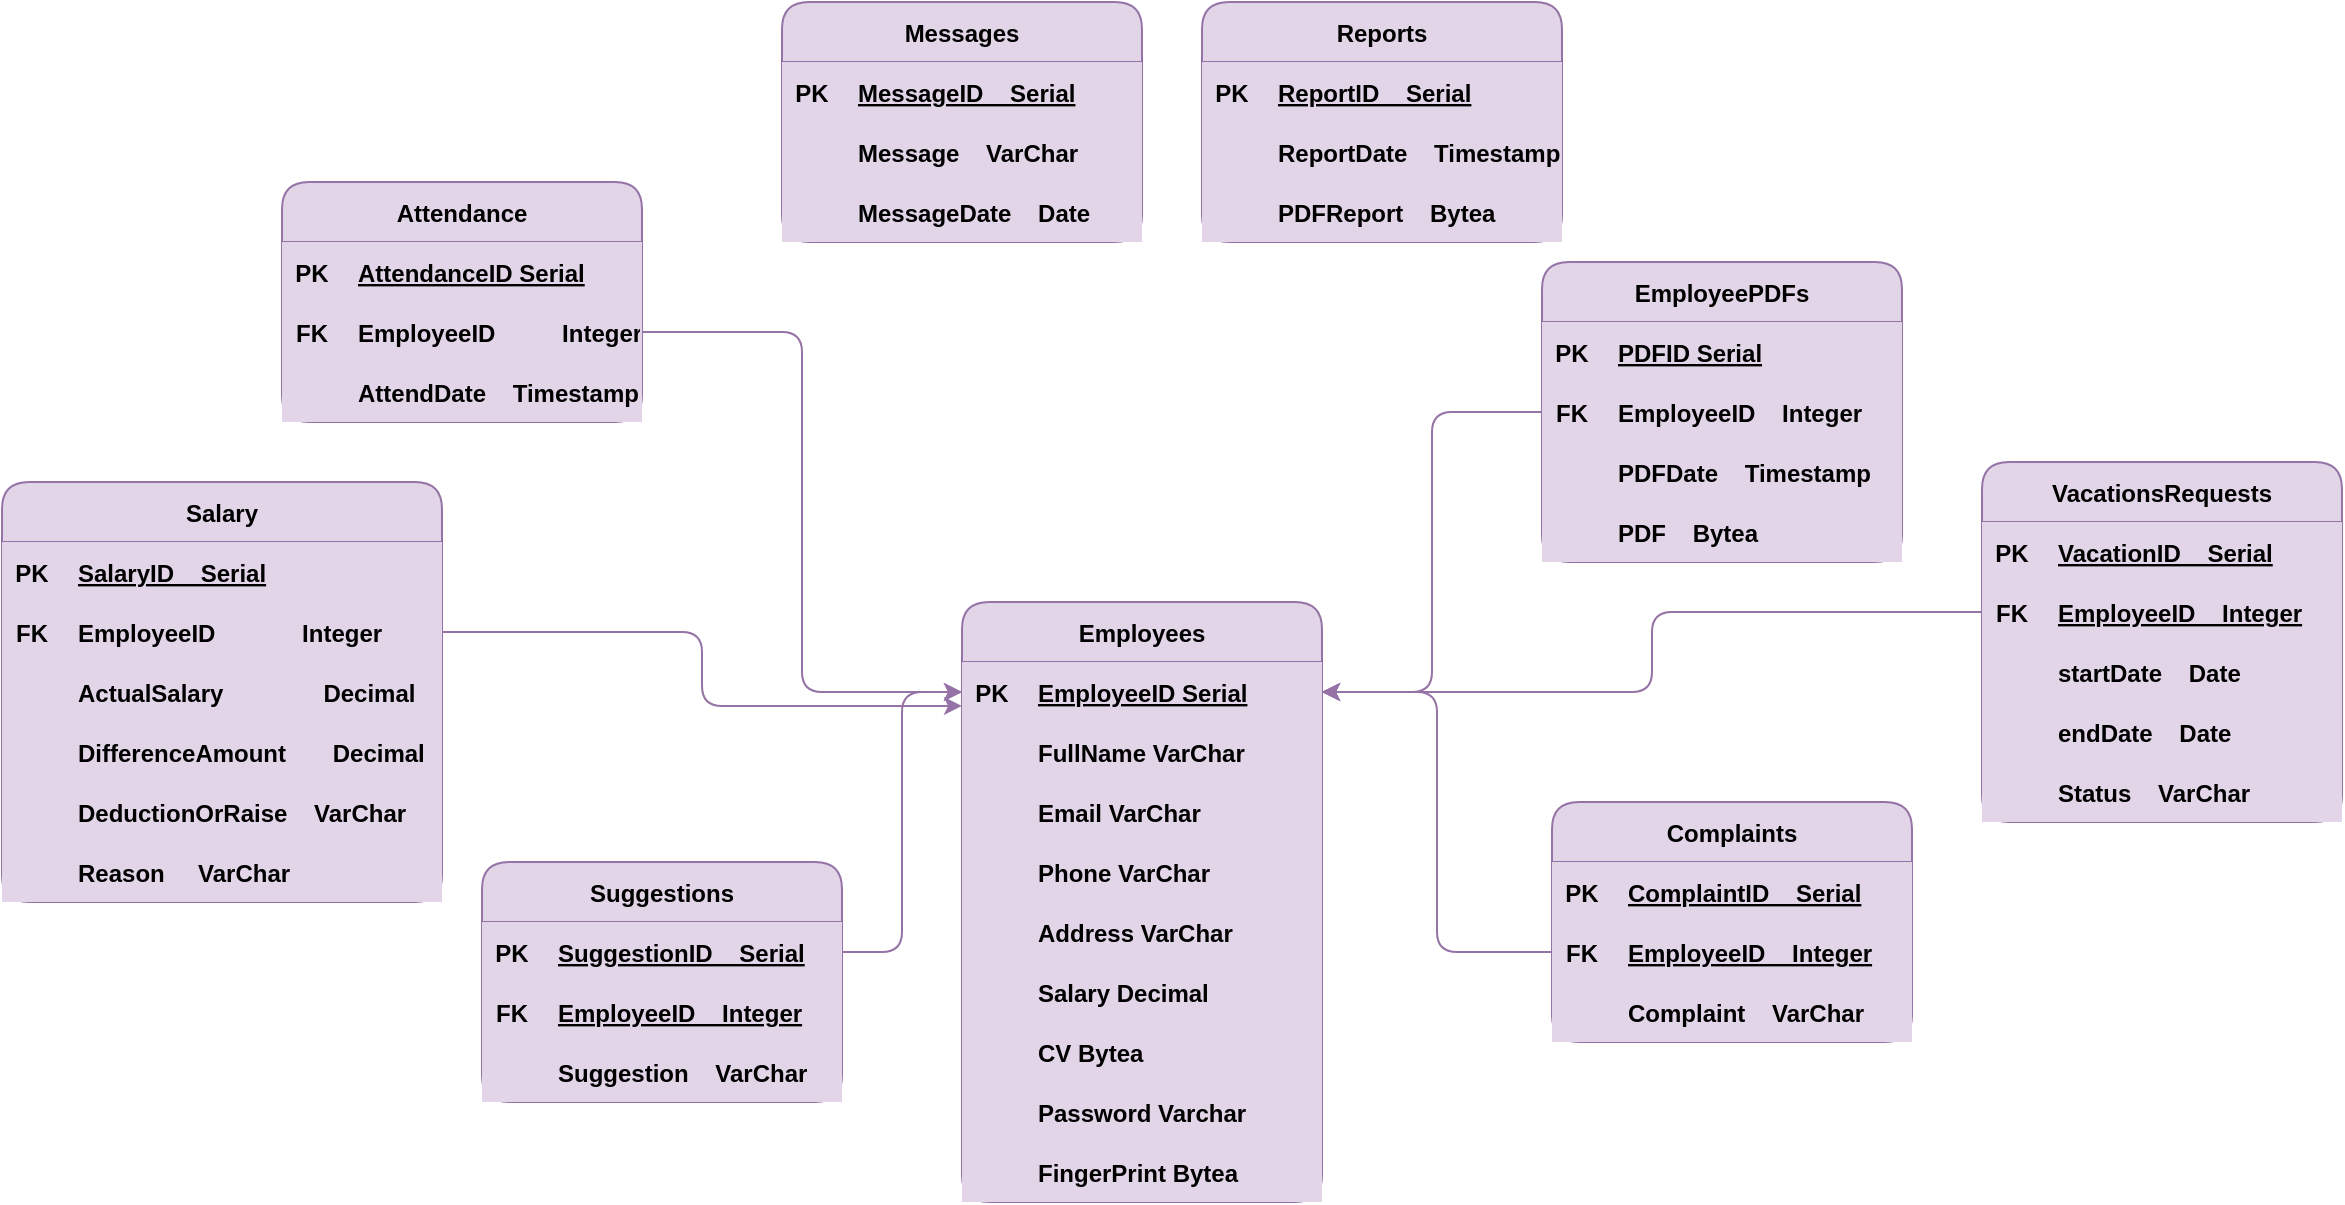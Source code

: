 <mxfile version="24.5.1" type="device">
  <diagram name="Page-1" id="e7e014a7-5840-1c2e-5031-d8a46d1fe8dd">
    <mxGraphModel dx="2769" dy="760" grid="1" gridSize="10" guides="1" tooltips="1" connect="1" arrows="1" fold="1" page="1" pageScale="1" pageWidth="1169" pageHeight="826" background="none" math="0" shadow="0">
      <root>
        <mxCell id="0" />
        <mxCell id="1" parent="0" />
        <mxCell id="iUw_N8i_t2w-qsiJxpAy-20" value="Employees" style="shape=table;startSize=30;container=1;collapsible=1;childLayout=tableLayout;fixedRows=1;rowLines=0;fontStyle=1;align=center;resizeLast=1;shadow=0;textShadow=0;labelBorderColor=none;labelBackgroundColor=none;rounded=1;fillColor=#e1d5e7;strokeColor=#9673a6;" parent="1" vertex="1">
          <mxGeometry x="200" y="430" width="180" height="300" as="geometry" />
        </mxCell>
        <mxCell id="iUw_N8i_t2w-qsiJxpAy-21" value="" style="shape=tableRow;horizontal=0;startSize=0;swimlaneHead=0;swimlaneBody=0;fillColor=#e1d5e7;collapsible=0;dropTarget=0;points=[[0,0.5],[1,0.5]];portConstraint=eastwest;top=0;left=0;right=0;bottom=1;shadow=0;fontStyle=1;textShadow=0;labelBorderColor=none;labelBackgroundColor=none;rounded=1;strokeColor=#9673a6;" parent="iUw_N8i_t2w-qsiJxpAy-20" vertex="1">
          <mxGeometry y="30" width="180" height="30" as="geometry" />
        </mxCell>
        <mxCell id="iUw_N8i_t2w-qsiJxpAy-22" value="PK" style="shape=partialRectangle;connectable=0;fillColor=#e1d5e7;top=0;left=0;bottom=0;right=0;fontStyle=1;overflow=hidden;shadow=0;textShadow=0;labelBorderColor=none;labelBackgroundColor=none;rounded=1;strokeColor=#9673a6;" parent="iUw_N8i_t2w-qsiJxpAy-21" vertex="1">
          <mxGeometry width="30" height="30" as="geometry">
            <mxRectangle width="30" height="30" as="alternateBounds" />
          </mxGeometry>
        </mxCell>
        <mxCell id="iUw_N8i_t2w-qsiJxpAy-23" value="EmployeeID&#x9;&#x9;Serial" style="shape=partialRectangle;connectable=0;fillColor=#e1d5e7;top=0;left=0;bottom=0;right=0;align=left;spacingLeft=6;fontStyle=5;overflow=hidden;shadow=0;textShadow=0;labelBorderColor=none;labelBackgroundColor=none;rounded=1;strokeColor=#9673a6;" parent="iUw_N8i_t2w-qsiJxpAy-21" vertex="1">
          <mxGeometry x="30" width="150" height="30" as="geometry">
            <mxRectangle width="150" height="30" as="alternateBounds" />
          </mxGeometry>
        </mxCell>
        <mxCell id="iUw_N8i_t2w-qsiJxpAy-24" value="" style="shape=tableRow;horizontal=0;startSize=0;swimlaneHead=0;swimlaneBody=0;fillColor=#e1d5e7;collapsible=0;dropTarget=0;points=[[0,0.5],[1,0.5]];portConstraint=eastwest;top=0;left=0;right=0;bottom=0;shadow=0;fontStyle=1;textShadow=0;labelBorderColor=none;labelBackgroundColor=none;rounded=1;strokeColor=#9673a6;" parent="iUw_N8i_t2w-qsiJxpAy-20" vertex="1">
          <mxGeometry y="60" width="180" height="30" as="geometry" />
        </mxCell>
        <mxCell id="iUw_N8i_t2w-qsiJxpAy-25" value="" style="shape=partialRectangle;connectable=0;fillColor=#e1d5e7;top=0;left=0;bottom=0;right=0;editable=1;overflow=hidden;shadow=0;fontStyle=1;textShadow=0;labelBorderColor=none;labelBackgroundColor=none;rounded=1;strokeColor=#9673a6;" parent="iUw_N8i_t2w-qsiJxpAy-24" vertex="1">
          <mxGeometry width="30" height="30" as="geometry">
            <mxRectangle width="30" height="30" as="alternateBounds" />
          </mxGeometry>
        </mxCell>
        <mxCell id="iUw_N8i_t2w-qsiJxpAy-26" value="FullName&#x9;&#x9;VarChar" style="shape=partialRectangle;connectable=0;fillColor=#e1d5e7;top=0;left=0;bottom=0;right=0;align=left;spacingLeft=6;overflow=hidden;shadow=0;fontStyle=1;textShadow=0;labelBorderColor=none;labelBackgroundColor=none;rounded=1;strokeColor=#9673a6;" parent="iUw_N8i_t2w-qsiJxpAy-24" vertex="1">
          <mxGeometry x="30" width="150" height="30" as="geometry">
            <mxRectangle width="150" height="30" as="alternateBounds" />
          </mxGeometry>
        </mxCell>
        <mxCell id="iUw_N8i_t2w-qsiJxpAy-27" value="" style="shape=tableRow;horizontal=0;startSize=0;swimlaneHead=0;swimlaneBody=0;fillColor=#e1d5e7;collapsible=0;dropTarget=0;points=[[0,0.5],[1,0.5]];portConstraint=eastwest;top=0;left=0;right=0;bottom=0;shadow=0;fontStyle=1;textShadow=0;labelBorderColor=none;labelBackgroundColor=none;rounded=1;strokeColor=#9673a6;" parent="iUw_N8i_t2w-qsiJxpAy-20" vertex="1">
          <mxGeometry y="90" width="180" height="30" as="geometry" />
        </mxCell>
        <mxCell id="iUw_N8i_t2w-qsiJxpAy-28" value="" style="shape=partialRectangle;connectable=0;fillColor=#e1d5e7;top=0;left=0;bottom=0;right=0;editable=1;overflow=hidden;shadow=0;fontStyle=1;textShadow=0;labelBorderColor=none;labelBackgroundColor=none;rounded=1;strokeColor=#9673a6;" parent="iUw_N8i_t2w-qsiJxpAy-27" vertex="1">
          <mxGeometry width="30" height="30" as="geometry">
            <mxRectangle width="30" height="30" as="alternateBounds" />
          </mxGeometry>
        </mxCell>
        <mxCell id="iUw_N8i_t2w-qsiJxpAy-29" value="Email&#x9;&#x9;VarChar" style="shape=partialRectangle;connectable=0;fillColor=#e1d5e7;top=0;left=0;bottom=0;right=0;align=left;spacingLeft=6;overflow=hidden;shadow=0;fontStyle=1;textShadow=0;labelBorderColor=none;labelBackgroundColor=none;rounded=1;strokeColor=#9673a6;" parent="iUw_N8i_t2w-qsiJxpAy-27" vertex="1">
          <mxGeometry x="30" width="150" height="30" as="geometry">
            <mxRectangle width="150" height="30" as="alternateBounds" />
          </mxGeometry>
        </mxCell>
        <mxCell id="iUw_N8i_t2w-qsiJxpAy-30" value="" style="shape=tableRow;horizontal=0;startSize=0;swimlaneHead=0;swimlaneBody=0;fillColor=#e1d5e7;collapsible=0;dropTarget=0;points=[[0,0.5],[1,0.5]];portConstraint=eastwest;top=0;left=0;right=0;bottom=0;shadow=0;fontStyle=1;textShadow=0;labelBorderColor=none;labelBackgroundColor=none;rounded=1;strokeColor=#9673a6;" parent="iUw_N8i_t2w-qsiJxpAy-20" vertex="1">
          <mxGeometry y="120" width="180" height="30" as="geometry" />
        </mxCell>
        <mxCell id="iUw_N8i_t2w-qsiJxpAy-31" value="" style="shape=partialRectangle;connectable=0;fillColor=#e1d5e7;top=0;left=0;bottom=0;right=0;editable=1;overflow=hidden;shadow=0;fontStyle=1;textShadow=0;labelBorderColor=none;labelBackgroundColor=none;rounded=1;strokeColor=#9673a6;" parent="iUw_N8i_t2w-qsiJxpAy-30" vertex="1">
          <mxGeometry width="30" height="30" as="geometry">
            <mxRectangle width="30" height="30" as="alternateBounds" />
          </mxGeometry>
        </mxCell>
        <mxCell id="iUw_N8i_t2w-qsiJxpAy-32" value="Phone&#x9;&#x9;VarChar" style="shape=partialRectangle;connectable=0;fillColor=#e1d5e7;top=0;left=0;bottom=0;right=0;align=left;spacingLeft=6;overflow=hidden;shadow=0;fontStyle=1;textShadow=0;labelBorderColor=none;labelBackgroundColor=none;rounded=1;strokeColor=#9673a6;" parent="iUw_N8i_t2w-qsiJxpAy-30" vertex="1">
          <mxGeometry x="30" width="150" height="30" as="geometry">
            <mxRectangle width="150" height="30" as="alternateBounds" />
          </mxGeometry>
        </mxCell>
        <mxCell id="iUw_N8i_t2w-qsiJxpAy-33" value="" style="shape=tableRow;horizontal=0;startSize=0;swimlaneHead=0;swimlaneBody=0;fillColor=#e1d5e7;collapsible=0;dropTarget=0;points=[[0,0.5],[1,0.5]];portConstraint=eastwest;top=0;left=0;right=0;bottom=0;shadow=0;fontStyle=1;textShadow=0;labelBorderColor=none;labelBackgroundColor=none;rounded=1;strokeColor=#9673a6;" parent="iUw_N8i_t2w-qsiJxpAy-20" vertex="1">
          <mxGeometry y="150" width="180" height="30" as="geometry" />
        </mxCell>
        <mxCell id="iUw_N8i_t2w-qsiJxpAy-34" value="" style="shape=partialRectangle;connectable=0;fillColor=#e1d5e7;top=0;left=0;bottom=0;right=0;editable=1;overflow=hidden;shadow=0;fontStyle=1;textShadow=0;labelBorderColor=none;labelBackgroundColor=none;rounded=1;strokeColor=#9673a6;" parent="iUw_N8i_t2w-qsiJxpAy-33" vertex="1">
          <mxGeometry width="30" height="30" as="geometry">
            <mxRectangle width="30" height="30" as="alternateBounds" />
          </mxGeometry>
        </mxCell>
        <mxCell id="iUw_N8i_t2w-qsiJxpAy-35" value="Address&#x9;&#x9;VarChar" style="shape=partialRectangle;connectable=0;fillColor=#e1d5e7;top=0;left=0;bottom=0;right=0;align=left;spacingLeft=6;overflow=hidden;shadow=0;fontStyle=1;textShadow=0;labelBorderColor=none;labelBackgroundColor=none;rounded=1;strokeColor=#9673a6;" parent="iUw_N8i_t2w-qsiJxpAy-33" vertex="1">
          <mxGeometry x="30" width="150" height="30" as="geometry">
            <mxRectangle width="150" height="30" as="alternateBounds" />
          </mxGeometry>
        </mxCell>
        <mxCell id="iUw_N8i_t2w-qsiJxpAy-42" value="" style="shape=tableRow;horizontal=0;startSize=0;swimlaneHead=0;swimlaneBody=0;fillColor=#e1d5e7;collapsible=0;dropTarget=0;points=[[0,0.5],[1,0.5]];portConstraint=eastwest;top=0;left=0;right=0;bottom=0;shadow=0;fontStyle=1;textShadow=0;labelBorderColor=none;labelBackgroundColor=none;rounded=1;strokeColor=#9673a6;" parent="iUw_N8i_t2w-qsiJxpAy-20" vertex="1">
          <mxGeometry y="180" width="180" height="30" as="geometry" />
        </mxCell>
        <mxCell id="iUw_N8i_t2w-qsiJxpAy-43" value="" style="shape=partialRectangle;connectable=0;fillColor=#e1d5e7;top=0;left=0;bottom=0;right=0;editable=1;overflow=hidden;shadow=0;fontStyle=1;textShadow=0;labelBorderColor=none;labelBackgroundColor=none;rounded=1;strokeColor=#9673a6;" parent="iUw_N8i_t2w-qsiJxpAy-42" vertex="1">
          <mxGeometry width="30" height="30" as="geometry">
            <mxRectangle width="30" height="30" as="alternateBounds" />
          </mxGeometry>
        </mxCell>
        <mxCell id="iUw_N8i_t2w-qsiJxpAy-44" value="Salary&#x9;&#x9;Decimal" style="shape=partialRectangle;connectable=0;fillColor=#e1d5e7;top=0;left=0;bottom=0;right=0;align=left;spacingLeft=6;overflow=hidden;shadow=0;fontStyle=1;textShadow=0;labelBorderColor=none;labelBackgroundColor=none;rounded=1;strokeColor=#9673a6;" parent="iUw_N8i_t2w-qsiJxpAy-42" vertex="1">
          <mxGeometry x="30" width="150" height="30" as="geometry">
            <mxRectangle width="150" height="30" as="alternateBounds" />
          </mxGeometry>
        </mxCell>
        <mxCell id="iUw_N8i_t2w-qsiJxpAy-36" value="" style="shape=tableRow;horizontal=0;startSize=0;swimlaneHead=0;swimlaneBody=0;fillColor=#e1d5e7;collapsible=0;dropTarget=0;points=[[0,0.5],[1,0.5]];portConstraint=eastwest;top=0;left=0;right=0;bottom=0;shadow=0;fontStyle=1;textShadow=0;labelBorderColor=none;labelBackgroundColor=none;rounded=1;strokeColor=#9673a6;" parent="iUw_N8i_t2w-qsiJxpAy-20" vertex="1">
          <mxGeometry y="210" width="180" height="30" as="geometry" />
        </mxCell>
        <mxCell id="iUw_N8i_t2w-qsiJxpAy-37" value="" style="shape=partialRectangle;connectable=0;fillColor=#e1d5e7;top=0;left=0;bottom=0;right=0;editable=1;overflow=hidden;shadow=0;fontStyle=1;textShadow=0;labelBorderColor=none;labelBackgroundColor=none;rounded=1;strokeColor=#9673a6;" parent="iUw_N8i_t2w-qsiJxpAy-36" vertex="1">
          <mxGeometry width="30" height="30" as="geometry">
            <mxRectangle width="30" height="30" as="alternateBounds" />
          </mxGeometry>
        </mxCell>
        <mxCell id="iUw_N8i_t2w-qsiJxpAy-38" value="CV&#x9;&#x9;&#x9;Bytea" style="shape=partialRectangle;connectable=0;fillColor=#e1d5e7;top=0;left=0;bottom=0;right=0;align=left;spacingLeft=6;overflow=hidden;shadow=0;fontStyle=1;textShadow=0;labelBorderColor=none;labelBackgroundColor=none;rounded=1;strokeColor=#9673a6;" parent="iUw_N8i_t2w-qsiJxpAy-36" vertex="1">
          <mxGeometry x="30" width="150" height="30" as="geometry">
            <mxRectangle width="150" height="30" as="alternateBounds" />
          </mxGeometry>
        </mxCell>
        <mxCell id="iUw_N8i_t2w-qsiJxpAy-39" value="" style="shape=tableRow;horizontal=0;startSize=0;swimlaneHead=0;swimlaneBody=0;fillColor=#e1d5e7;collapsible=0;dropTarget=0;points=[[0,0.5],[1,0.5]];portConstraint=eastwest;top=0;left=0;right=0;bottom=0;shadow=0;fontStyle=1;textShadow=0;labelBorderColor=none;labelBackgroundColor=none;rounded=1;strokeColor=#9673a6;" parent="iUw_N8i_t2w-qsiJxpAy-20" vertex="1">
          <mxGeometry y="240" width="180" height="30" as="geometry" />
        </mxCell>
        <mxCell id="iUw_N8i_t2w-qsiJxpAy-40" value="" style="shape=partialRectangle;connectable=0;fillColor=#e1d5e7;top=0;left=0;bottom=0;right=0;editable=1;overflow=hidden;shadow=0;fontStyle=1;textShadow=0;labelBorderColor=none;labelBackgroundColor=none;rounded=1;strokeColor=#9673a6;" parent="iUw_N8i_t2w-qsiJxpAy-39" vertex="1">
          <mxGeometry width="30" height="30" as="geometry">
            <mxRectangle width="30" height="30" as="alternateBounds" />
          </mxGeometry>
        </mxCell>
        <mxCell id="iUw_N8i_t2w-qsiJxpAy-41" value="Password&#x9;Varchar" style="shape=partialRectangle;connectable=0;fillColor=#e1d5e7;top=0;left=0;bottom=0;right=0;align=left;spacingLeft=6;overflow=hidden;shadow=0;fontStyle=1;textShadow=0;labelBorderColor=none;labelBackgroundColor=none;rounded=1;strokeColor=#9673a6;" parent="iUw_N8i_t2w-qsiJxpAy-39" vertex="1">
          <mxGeometry x="30" width="150" height="30" as="geometry">
            <mxRectangle width="150" height="30" as="alternateBounds" />
          </mxGeometry>
        </mxCell>
        <mxCell id="AeaZEz6VL6M5sB0qiRHP-1" value="" style="shape=tableRow;horizontal=0;startSize=0;swimlaneHead=0;swimlaneBody=0;fillColor=#e1d5e7;collapsible=0;dropTarget=0;points=[[0,0.5],[1,0.5]];portConstraint=eastwest;top=0;left=0;right=0;bottom=0;shadow=0;fontStyle=1;textShadow=0;labelBorderColor=none;labelBackgroundColor=none;rounded=1;strokeColor=#9673a6;" parent="iUw_N8i_t2w-qsiJxpAy-20" vertex="1">
          <mxGeometry y="270" width="180" height="30" as="geometry" />
        </mxCell>
        <mxCell id="AeaZEz6VL6M5sB0qiRHP-2" value="" style="shape=partialRectangle;connectable=0;fillColor=#e1d5e7;top=0;left=0;bottom=0;right=0;editable=1;overflow=hidden;shadow=0;fontStyle=1;textShadow=0;labelBorderColor=none;labelBackgroundColor=none;rounded=1;strokeColor=#9673a6;" parent="AeaZEz6VL6M5sB0qiRHP-1" vertex="1">
          <mxGeometry width="30" height="30" as="geometry">
            <mxRectangle width="30" height="30" as="alternateBounds" />
          </mxGeometry>
        </mxCell>
        <mxCell id="AeaZEz6VL6M5sB0qiRHP-3" value="FingerPrint Bytea" style="shape=partialRectangle;connectable=0;fillColor=#e1d5e7;top=0;left=0;bottom=0;right=0;align=left;spacingLeft=6;overflow=hidden;shadow=0;fontStyle=1;textShadow=0;labelBorderColor=none;labelBackgroundColor=none;rounded=1;strokeColor=#9673a6;" parent="AeaZEz6VL6M5sB0qiRHP-1" vertex="1">
          <mxGeometry x="30" width="150" height="30" as="geometry">
            <mxRectangle width="150" height="30" as="alternateBounds" />
          </mxGeometry>
        </mxCell>
        <mxCell id="iUw_N8i_t2w-qsiJxpAy-45" value="Attendance" style="shape=table;startSize=30;container=1;collapsible=1;childLayout=tableLayout;fixedRows=1;rowLines=0;fontStyle=1;align=center;resizeLast=1;shadow=0;textShadow=0;labelBorderColor=none;labelBackgroundColor=none;rounded=1;fillColor=#e1d5e7;strokeColor=#9673a6;" parent="1" vertex="1">
          <mxGeometry x="-140" y="220" width="180" height="120" as="geometry" />
        </mxCell>
        <mxCell id="iUw_N8i_t2w-qsiJxpAy-46" value="" style="shape=tableRow;horizontal=0;startSize=0;swimlaneHead=0;swimlaneBody=0;fillColor=#e1d5e7;collapsible=0;dropTarget=0;points=[[0,0.5],[1,0.5]];portConstraint=eastwest;top=0;left=0;right=0;bottom=1;shadow=0;fontStyle=1;textShadow=0;labelBorderColor=none;labelBackgroundColor=none;rounded=1;strokeColor=#9673a6;" parent="iUw_N8i_t2w-qsiJxpAy-45" vertex="1">
          <mxGeometry y="30" width="180" height="30" as="geometry" />
        </mxCell>
        <mxCell id="iUw_N8i_t2w-qsiJxpAy-47" value="PK" style="shape=partialRectangle;connectable=0;fillColor=#e1d5e7;top=0;left=0;bottom=0;right=0;fontStyle=1;overflow=hidden;shadow=0;textShadow=0;labelBorderColor=none;labelBackgroundColor=none;rounded=1;strokeColor=#9673a6;" parent="iUw_N8i_t2w-qsiJxpAy-46" vertex="1">
          <mxGeometry width="30" height="30" as="geometry">
            <mxRectangle width="30" height="30" as="alternateBounds" />
          </mxGeometry>
        </mxCell>
        <mxCell id="iUw_N8i_t2w-qsiJxpAy-48" value="AttendanceID&#x9;&#x9;Serial" style="shape=partialRectangle;connectable=0;fillColor=#e1d5e7;top=0;left=0;bottom=0;right=0;align=left;spacingLeft=6;fontStyle=5;overflow=hidden;shadow=0;textShadow=0;labelBorderColor=none;labelBackgroundColor=none;rounded=1;strokeColor=#9673a6;" parent="iUw_N8i_t2w-qsiJxpAy-46" vertex="1">
          <mxGeometry x="30" width="150" height="30" as="geometry">
            <mxRectangle width="150" height="30" as="alternateBounds" />
          </mxGeometry>
        </mxCell>
        <mxCell id="iUw_N8i_t2w-qsiJxpAy-49" value="" style="shape=tableRow;horizontal=0;startSize=0;swimlaneHead=0;swimlaneBody=0;fillColor=#e1d5e7;collapsible=0;dropTarget=0;points=[[0,0.5],[1,0.5]];portConstraint=eastwest;top=0;left=0;right=0;bottom=0;shadow=0;fontStyle=1;textShadow=0;labelBorderColor=none;labelBackgroundColor=none;rounded=1;strokeColor=#9673a6;" parent="iUw_N8i_t2w-qsiJxpAy-45" vertex="1">
          <mxGeometry y="60" width="180" height="30" as="geometry" />
        </mxCell>
        <mxCell id="iUw_N8i_t2w-qsiJxpAy-50" value="FK" style="shape=partialRectangle;connectable=0;fillColor=#e1d5e7;top=0;left=0;bottom=0;right=0;editable=1;overflow=hidden;shadow=0;fontStyle=1;textShadow=0;labelBorderColor=none;labelBackgroundColor=none;rounded=1;strokeColor=#9673a6;" parent="iUw_N8i_t2w-qsiJxpAy-49" vertex="1">
          <mxGeometry width="30" height="30" as="geometry">
            <mxRectangle width="30" height="30" as="alternateBounds" />
          </mxGeometry>
        </mxCell>
        <mxCell id="iUw_N8i_t2w-qsiJxpAy-51" value="EmployeeID          Integer" style="shape=partialRectangle;connectable=0;fillColor=#e1d5e7;top=0;left=0;bottom=0;right=0;align=left;spacingLeft=6;overflow=hidden;shadow=0;fontStyle=1;textShadow=0;labelBorderColor=none;labelBackgroundColor=none;rounded=1;strokeColor=#9673a6;" parent="iUw_N8i_t2w-qsiJxpAy-49" vertex="1">
          <mxGeometry x="30" width="150" height="30" as="geometry">
            <mxRectangle width="150" height="30" as="alternateBounds" />
          </mxGeometry>
        </mxCell>
        <mxCell id="iUw_N8i_t2w-qsiJxpAy-52" value="" style="shape=tableRow;horizontal=0;startSize=0;swimlaneHead=0;swimlaneBody=0;fillColor=#e1d5e7;collapsible=0;dropTarget=0;points=[[0,0.5],[1,0.5]];portConstraint=eastwest;top=0;left=0;right=0;bottom=0;shadow=0;fontStyle=1;textShadow=0;labelBorderColor=none;labelBackgroundColor=none;rounded=1;strokeColor=#9673a6;" parent="iUw_N8i_t2w-qsiJxpAy-45" vertex="1">
          <mxGeometry y="90" width="180" height="30" as="geometry" />
        </mxCell>
        <mxCell id="iUw_N8i_t2w-qsiJxpAy-53" value="" style="shape=partialRectangle;connectable=0;fillColor=#e1d5e7;top=0;left=0;bottom=0;right=0;editable=1;overflow=hidden;shadow=0;fontStyle=1;textShadow=0;labelBorderColor=none;labelBackgroundColor=none;rounded=1;strokeColor=#9673a6;" parent="iUw_N8i_t2w-qsiJxpAy-52" vertex="1">
          <mxGeometry width="30" height="30" as="geometry">
            <mxRectangle width="30" height="30" as="alternateBounds" />
          </mxGeometry>
        </mxCell>
        <mxCell id="iUw_N8i_t2w-qsiJxpAy-54" value="AttendDate    Timestamp " style="shape=partialRectangle;connectable=0;fillColor=#e1d5e7;top=0;left=0;bottom=0;right=0;align=left;spacingLeft=6;overflow=hidden;shadow=0;fontStyle=1;textShadow=0;labelBorderColor=none;labelBackgroundColor=none;rounded=1;strokeColor=#9673a6;" parent="iUw_N8i_t2w-qsiJxpAy-52" vertex="1">
          <mxGeometry x="30" width="150" height="30" as="geometry">
            <mxRectangle width="150" height="30" as="alternateBounds" />
          </mxGeometry>
        </mxCell>
        <mxCell id="iUw_N8i_t2w-qsiJxpAy-60" value="" style="edgeStyle=orthogonalEdgeStyle;rounded=1;orthogonalLoop=1;jettySize=auto;exitX=1;exitY=0.5;exitDx=0;exitDy=0;entryX=0;entryY=0.5;entryDx=0;entryDy=0;shadow=0;fontStyle=1;textShadow=0;labelBorderColor=none;labelBackgroundColor=none;strokeColor=#9673a6;fontColor=default;fillColor=#e1d5e7;" parent="1" source="iUw_N8i_t2w-qsiJxpAy-49" target="iUw_N8i_t2w-qsiJxpAy-21" edge="1">
          <mxGeometry relative="1" as="geometry" />
        </mxCell>
        <mxCell id="iUw_N8i_t2w-qsiJxpAy-78" value="Salary" style="shape=table;startSize=30;container=1;collapsible=1;childLayout=tableLayout;fixedRows=1;rowLines=0;fontStyle=1;align=center;resizeLast=1;shadow=0;textShadow=0;labelBorderColor=none;labelBackgroundColor=none;rounded=1;fillColor=#e1d5e7;strokeColor=#9673a6;" parent="1" vertex="1">
          <mxGeometry x="-280" y="370" width="220" height="210" as="geometry" />
        </mxCell>
        <mxCell id="iUw_N8i_t2w-qsiJxpAy-79" value="" style="shape=tableRow;horizontal=0;startSize=0;swimlaneHead=0;swimlaneBody=0;fillColor=#e1d5e7;collapsible=0;dropTarget=0;points=[[0,0.5],[1,0.5]];portConstraint=eastwest;top=0;left=0;right=0;bottom=1;shadow=0;fontStyle=1;textShadow=0;labelBorderColor=none;labelBackgroundColor=none;rounded=1;strokeColor=#9673a6;" parent="iUw_N8i_t2w-qsiJxpAy-78" vertex="1">
          <mxGeometry y="30" width="220" height="30" as="geometry" />
        </mxCell>
        <mxCell id="iUw_N8i_t2w-qsiJxpAy-80" value="PK" style="shape=partialRectangle;connectable=0;fillColor=#e1d5e7;top=0;left=0;bottom=0;right=0;fontStyle=1;overflow=hidden;shadow=0;textShadow=0;labelBorderColor=none;labelBackgroundColor=none;rounded=1;strokeColor=#9673a6;" parent="iUw_N8i_t2w-qsiJxpAy-79" vertex="1">
          <mxGeometry width="30" height="30" as="geometry">
            <mxRectangle width="30" height="30" as="alternateBounds" />
          </mxGeometry>
        </mxCell>
        <mxCell id="iUw_N8i_t2w-qsiJxpAy-81" value="SalaryID&#x9;&#x9;&#x9;    Serial" style="shape=partialRectangle;connectable=0;fillColor=#e1d5e7;top=0;left=0;bottom=0;right=0;align=left;spacingLeft=6;fontStyle=5;overflow=hidden;shadow=0;textShadow=0;labelBorderColor=none;labelBackgroundColor=none;rounded=1;strokeColor=#9673a6;" parent="iUw_N8i_t2w-qsiJxpAy-79" vertex="1">
          <mxGeometry x="30" width="190" height="30" as="geometry">
            <mxRectangle width="190" height="30" as="alternateBounds" />
          </mxGeometry>
        </mxCell>
        <mxCell id="iUw_N8i_t2w-qsiJxpAy-82" value="" style="shape=tableRow;horizontal=0;startSize=0;swimlaneHead=0;swimlaneBody=0;fillColor=#e1d5e7;collapsible=0;dropTarget=0;points=[[0,0.5],[1,0.5]];portConstraint=eastwest;top=0;left=0;right=0;bottom=0;shadow=0;fontStyle=1;textShadow=0;labelBorderColor=none;labelBackgroundColor=none;rounded=1;strokeColor=#9673a6;" parent="iUw_N8i_t2w-qsiJxpAy-78" vertex="1">
          <mxGeometry y="60" width="220" height="30" as="geometry" />
        </mxCell>
        <mxCell id="iUw_N8i_t2w-qsiJxpAy-83" value="FK" style="shape=partialRectangle;connectable=0;fillColor=#e1d5e7;top=0;left=0;bottom=0;right=0;editable=1;overflow=hidden;shadow=0;fontStyle=1;textShadow=0;labelBorderColor=none;labelBackgroundColor=none;rounded=1;strokeColor=#9673a6;" parent="iUw_N8i_t2w-qsiJxpAy-82" vertex="1">
          <mxGeometry width="30" height="30" as="geometry">
            <mxRectangle width="30" height="30" as="alternateBounds" />
          </mxGeometry>
        </mxCell>
        <mxCell id="iUw_N8i_t2w-qsiJxpAy-84" value="EmployeeID&#x9;            Integer" style="shape=partialRectangle;connectable=0;fillColor=#e1d5e7;top=0;left=0;bottom=0;right=0;align=left;spacingLeft=6;overflow=hidden;shadow=0;fontStyle=1;textShadow=0;labelBorderColor=none;labelBackgroundColor=none;rounded=1;strokeColor=#9673a6;" parent="iUw_N8i_t2w-qsiJxpAy-82" vertex="1">
          <mxGeometry x="30" width="190" height="30" as="geometry">
            <mxRectangle width="190" height="30" as="alternateBounds" />
          </mxGeometry>
        </mxCell>
        <mxCell id="iUw_N8i_t2w-qsiJxpAy-85" value="" style="shape=tableRow;horizontal=0;startSize=0;swimlaneHead=0;swimlaneBody=0;fillColor=#e1d5e7;collapsible=0;dropTarget=0;points=[[0,0.5],[1,0.5]];portConstraint=eastwest;top=0;left=0;right=0;bottom=0;shadow=0;fontStyle=1;textShadow=0;labelBorderColor=none;labelBackgroundColor=none;rounded=1;strokeColor=#9673a6;" parent="iUw_N8i_t2w-qsiJxpAy-78" vertex="1">
          <mxGeometry y="90" width="220" height="30" as="geometry" />
        </mxCell>
        <mxCell id="iUw_N8i_t2w-qsiJxpAy-86" value="" style="shape=partialRectangle;connectable=0;fillColor=#e1d5e7;top=0;left=0;bottom=0;right=0;editable=1;overflow=hidden;shadow=0;fontStyle=1;textShadow=0;labelBorderColor=none;labelBackgroundColor=none;rounded=1;strokeColor=#9673a6;" parent="iUw_N8i_t2w-qsiJxpAy-85" vertex="1">
          <mxGeometry width="30" height="30" as="geometry">
            <mxRectangle width="30" height="30" as="alternateBounds" />
          </mxGeometry>
        </mxCell>
        <mxCell id="iUw_N8i_t2w-qsiJxpAy-87" value="ActualSalary               Decimal" style="shape=partialRectangle;connectable=0;fillColor=#e1d5e7;top=0;left=0;bottom=0;right=0;align=left;spacingLeft=6;overflow=hidden;shadow=0;fontStyle=1;textShadow=0;labelBorderColor=none;labelBackgroundColor=none;rounded=1;strokeColor=#9673a6;" parent="iUw_N8i_t2w-qsiJxpAy-85" vertex="1">
          <mxGeometry x="30" width="190" height="30" as="geometry">
            <mxRectangle width="190" height="30" as="alternateBounds" />
          </mxGeometry>
        </mxCell>
        <mxCell id="iUw_N8i_t2w-qsiJxpAy-88" value="" style="shape=tableRow;horizontal=0;startSize=0;swimlaneHead=0;swimlaneBody=0;fillColor=#e1d5e7;collapsible=0;dropTarget=0;points=[[0,0.5],[1,0.5]];portConstraint=eastwest;top=0;left=0;right=0;bottom=0;shadow=0;fontStyle=1;textShadow=0;labelBorderColor=none;labelBackgroundColor=none;rounded=1;strokeColor=#9673a6;" parent="iUw_N8i_t2w-qsiJxpAy-78" vertex="1">
          <mxGeometry y="120" width="220" height="30" as="geometry" />
        </mxCell>
        <mxCell id="iUw_N8i_t2w-qsiJxpAy-89" value="" style="shape=partialRectangle;connectable=0;fillColor=#e1d5e7;top=0;left=0;bottom=0;right=0;editable=1;overflow=hidden;shadow=0;fontStyle=1;textShadow=0;labelBorderColor=none;labelBackgroundColor=none;rounded=1;strokeColor=#9673a6;" parent="iUw_N8i_t2w-qsiJxpAy-88" vertex="1">
          <mxGeometry width="30" height="30" as="geometry">
            <mxRectangle width="30" height="30" as="alternateBounds" />
          </mxGeometry>
        </mxCell>
        <mxCell id="iUw_N8i_t2w-qsiJxpAy-90" value="DifferenceAmount       Decimal" style="shape=partialRectangle;connectable=0;fillColor=#e1d5e7;top=0;left=0;bottom=0;right=0;align=left;spacingLeft=6;overflow=hidden;shadow=0;fontStyle=1;textShadow=0;labelBorderColor=none;labelBackgroundColor=none;rounded=1;strokeColor=#9673a6;" parent="iUw_N8i_t2w-qsiJxpAy-88" vertex="1">
          <mxGeometry x="30" width="190" height="30" as="geometry">
            <mxRectangle width="190" height="30" as="alternateBounds" />
          </mxGeometry>
        </mxCell>
        <mxCell id="iUw_N8i_t2w-qsiJxpAy-98" value="" style="shape=tableRow;horizontal=0;startSize=0;swimlaneHead=0;swimlaneBody=0;fillColor=#e1d5e7;collapsible=0;dropTarget=0;points=[[0,0.5],[1,0.5]];portConstraint=eastwest;top=0;left=0;right=0;bottom=0;shadow=0;fontStyle=1;textShadow=0;labelBorderColor=none;labelBackgroundColor=none;rounded=1;strokeColor=#9673a6;" parent="iUw_N8i_t2w-qsiJxpAy-78" vertex="1">
          <mxGeometry y="150" width="220" height="30" as="geometry" />
        </mxCell>
        <mxCell id="iUw_N8i_t2w-qsiJxpAy-99" value="" style="shape=partialRectangle;connectable=0;fillColor=#e1d5e7;top=0;left=0;bottom=0;right=0;editable=1;overflow=hidden;shadow=0;fontStyle=1;textShadow=0;labelBorderColor=none;labelBackgroundColor=none;rounded=1;strokeColor=#9673a6;" parent="iUw_N8i_t2w-qsiJxpAy-98" vertex="1">
          <mxGeometry width="30" height="30" as="geometry">
            <mxRectangle width="30" height="30" as="alternateBounds" />
          </mxGeometry>
        </mxCell>
        <mxCell id="iUw_N8i_t2w-qsiJxpAy-100" value="DeductionOrRaise    VarChar" style="shape=partialRectangle;connectable=0;fillColor=#e1d5e7;top=0;left=0;bottom=0;right=0;align=left;spacingLeft=6;overflow=hidden;shadow=0;fontStyle=1;textShadow=0;labelBorderColor=none;labelBackgroundColor=none;rounded=1;strokeColor=#9673a6;" parent="iUw_N8i_t2w-qsiJxpAy-98" vertex="1">
          <mxGeometry x="30" width="190" height="30" as="geometry">
            <mxRectangle width="190" height="30" as="alternateBounds" />
          </mxGeometry>
        </mxCell>
        <mxCell id="iUw_N8i_t2w-qsiJxpAy-95" value="" style="shape=tableRow;horizontal=0;startSize=0;swimlaneHead=0;swimlaneBody=0;fillColor=#e1d5e7;collapsible=0;dropTarget=0;points=[[0,0.5],[1,0.5]];portConstraint=eastwest;top=0;left=0;right=0;bottom=0;shadow=0;fontStyle=1;textShadow=0;labelBorderColor=none;labelBackgroundColor=none;rounded=1;strokeColor=#9673a6;" parent="iUw_N8i_t2w-qsiJxpAy-78" vertex="1">
          <mxGeometry y="180" width="220" height="30" as="geometry" />
        </mxCell>
        <mxCell id="iUw_N8i_t2w-qsiJxpAy-96" value="" style="shape=partialRectangle;connectable=0;fillColor=#e1d5e7;top=0;left=0;bottom=0;right=0;editable=1;overflow=hidden;shadow=0;fontStyle=1;textShadow=0;labelBorderColor=none;labelBackgroundColor=none;rounded=1;strokeColor=#9673a6;" parent="iUw_N8i_t2w-qsiJxpAy-95" vertex="1">
          <mxGeometry width="30" height="30" as="geometry">
            <mxRectangle width="30" height="30" as="alternateBounds" />
          </mxGeometry>
        </mxCell>
        <mxCell id="iUw_N8i_t2w-qsiJxpAy-97" value="Reason&#x9;&#x9;&#x9;    VarChar" style="shape=partialRectangle;connectable=0;fillColor=#e1d5e7;top=0;left=0;bottom=0;right=0;align=left;spacingLeft=6;overflow=hidden;shadow=0;fontStyle=1;textShadow=0;labelBorderColor=none;labelBackgroundColor=none;rounded=1;strokeColor=#9673a6;" parent="iUw_N8i_t2w-qsiJxpAy-95" vertex="1">
          <mxGeometry x="30" width="190" height="30" as="geometry">
            <mxRectangle width="190" height="30" as="alternateBounds" />
          </mxGeometry>
        </mxCell>
        <mxCell id="iUw_N8i_t2w-qsiJxpAy-94" value="" style="edgeStyle=orthogonalEdgeStyle;rounded=1;orthogonalLoop=1;jettySize=auto;exitX=1;exitY=0.5;exitDx=0;exitDy=0;entryX=0;entryY=0.733;entryDx=0;entryDy=0;shadow=0;fontStyle=1;textShadow=0;labelBorderColor=none;labelBackgroundColor=none;strokeColor=#9673a6;fontColor=default;entryPerimeter=0;fillColor=#e1d5e7;" parent="1" source="iUw_N8i_t2w-qsiJxpAy-82" target="iUw_N8i_t2w-qsiJxpAy-21" edge="1">
          <mxGeometry relative="1" as="geometry" />
        </mxCell>
        <mxCell id="jDWi6Y_rZ9kmHgRz3hE9-1" value="EmployeePDFs" style="shape=table;startSize=30;container=1;collapsible=1;childLayout=tableLayout;fixedRows=1;rowLines=0;fontStyle=1;align=center;resizeLast=1;shadow=0;textShadow=0;labelBorderColor=none;labelBackgroundColor=none;rounded=1;fillColor=#e1d5e7;strokeColor=#9673a6;" vertex="1" parent="1">
          <mxGeometry x="490" y="260" width="180" height="150" as="geometry" />
        </mxCell>
        <mxCell id="jDWi6Y_rZ9kmHgRz3hE9-2" value="" style="shape=tableRow;horizontal=0;startSize=0;swimlaneHead=0;swimlaneBody=0;fillColor=#e1d5e7;collapsible=0;dropTarget=0;points=[[0,0.5],[1,0.5]];portConstraint=eastwest;top=0;left=0;right=0;bottom=1;shadow=0;fontStyle=1;textShadow=0;labelBorderColor=none;labelBackgroundColor=none;rounded=1;strokeColor=#9673a6;" vertex="1" parent="jDWi6Y_rZ9kmHgRz3hE9-1">
          <mxGeometry y="30" width="180" height="30" as="geometry" />
        </mxCell>
        <mxCell id="jDWi6Y_rZ9kmHgRz3hE9-3" value="PK" style="shape=partialRectangle;connectable=0;fillColor=#e1d5e7;top=0;left=0;bottom=0;right=0;fontStyle=1;overflow=hidden;shadow=0;textShadow=0;labelBorderColor=none;labelBackgroundColor=none;rounded=1;strokeColor=#9673a6;" vertex="1" parent="jDWi6Y_rZ9kmHgRz3hE9-2">
          <mxGeometry width="30" height="30" as="geometry">
            <mxRectangle width="30" height="30" as="alternateBounds" />
          </mxGeometry>
        </mxCell>
        <mxCell id="jDWi6Y_rZ9kmHgRz3hE9-4" value="PDFID Serial" style="shape=partialRectangle;connectable=0;fillColor=#e1d5e7;top=0;left=0;bottom=0;right=0;align=left;spacingLeft=6;fontStyle=5;overflow=hidden;shadow=0;textShadow=0;labelBorderColor=none;labelBackgroundColor=none;rounded=1;strokeColor=#9673a6;" vertex="1" parent="jDWi6Y_rZ9kmHgRz3hE9-2">
          <mxGeometry x="30" width="150" height="30" as="geometry">
            <mxRectangle width="150" height="30" as="alternateBounds" />
          </mxGeometry>
        </mxCell>
        <mxCell id="jDWi6Y_rZ9kmHgRz3hE9-5" value="" style="shape=tableRow;horizontal=0;startSize=0;swimlaneHead=0;swimlaneBody=0;fillColor=#e1d5e7;collapsible=0;dropTarget=0;points=[[0,0.5],[1,0.5]];portConstraint=eastwest;top=0;left=0;right=0;bottom=0;shadow=0;fontStyle=1;textShadow=0;labelBorderColor=none;labelBackgroundColor=none;rounded=1;strokeColor=#9673a6;" vertex="1" parent="jDWi6Y_rZ9kmHgRz3hE9-1">
          <mxGeometry y="60" width="180" height="30" as="geometry" />
        </mxCell>
        <mxCell id="jDWi6Y_rZ9kmHgRz3hE9-6" value="FK" style="shape=partialRectangle;connectable=0;fillColor=#e1d5e7;top=0;left=0;bottom=0;right=0;editable=1;overflow=hidden;shadow=0;fontStyle=1;textShadow=0;labelBorderColor=none;labelBackgroundColor=none;rounded=1;strokeColor=#9673a6;" vertex="1" parent="jDWi6Y_rZ9kmHgRz3hE9-5">
          <mxGeometry width="30" height="30" as="geometry">
            <mxRectangle width="30" height="30" as="alternateBounds" />
          </mxGeometry>
        </mxCell>
        <mxCell id="jDWi6Y_rZ9kmHgRz3hE9-7" value="EmployeeID    Integer" style="shape=partialRectangle;connectable=0;fillColor=#e1d5e7;top=0;left=0;bottom=0;right=0;align=left;spacingLeft=6;overflow=hidden;shadow=0;fontStyle=1;textShadow=0;labelBorderColor=none;labelBackgroundColor=none;rounded=1;strokeColor=#9673a6;" vertex="1" parent="jDWi6Y_rZ9kmHgRz3hE9-5">
          <mxGeometry x="30" width="150" height="30" as="geometry">
            <mxRectangle width="150" height="30" as="alternateBounds" />
          </mxGeometry>
        </mxCell>
        <mxCell id="jDWi6Y_rZ9kmHgRz3hE9-8" value="" style="shape=tableRow;horizontal=0;startSize=0;swimlaneHead=0;swimlaneBody=0;fillColor=#e1d5e7;collapsible=0;dropTarget=0;points=[[0,0.5],[1,0.5]];portConstraint=eastwest;top=0;left=0;right=0;bottom=0;shadow=0;fontStyle=1;textShadow=0;labelBorderColor=none;labelBackgroundColor=none;rounded=1;strokeColor=#9673a6;" vertex="1" parent="jDWi6Y_rZ9kmHgRz3hE9-1">
          <mxGeometry y="90" width="180" height="30" as="geometry" />
        </mxCell>
        <mxCell id="jDWi6Y_rZ9kmHgRz3hE9-9" value="" style="shape=partialRectangle;connectable=0;fillColor=#e1d5e7;top=0;left=0;bottom=0;right=0;editable=1;overflow=hidden;shadow=0;fontStyle=1;textShadow=0;labelBorderColor=none;labelBackgroundColor=none;rounded=1;strokeColor=#9673a6;" vertex="1" parent="jDWi6Y_rZ9kmHgRz3hE9-8">
          <mxGeometry width="30" height="30" as="geometry">
            <mxRectangle width="30" height="30" as="alternateBounds" />
          </mxGeometry>
        </mxCell>
        <mxCell id="jDWi6Y_rZ9kmHgRz3hE9-10" value="PDFDate    Timestamp" style="shape=partialRectangle;connectable=0;fillColor=#e1d5e7;top=0;left=0;bottom=0;right=0;align=left;spacingLeft=6;overflow=hidden;shadow=0;fontStyle=1;textShadow=0;labelBorderColor=none;labelBackgroundColor=none;rounded=1;strokeColor=#9673a6;" vertex="1" parent="jDWi6Y_rZ9kmHgRz3hE9-8">
          <mxGeometry x="30" width="150" height="30" as="geometry">
            <mxRectangle width="150" height="30" as="alternateBounds" />
          </mxGeometry>
        </mxCell>
        <mxCell id="jDWi6Y_rZ9kmHgRz3hE9-11" value="" style="shape=tableRow;horizontal=0;startSize=0;swimlaneHead=0;swimlaneBody=0;fillColor=#e1d5e7;collapsible=0;dropTarget=0;points=[[0,0.5],[1,0.5]];portConstraint=eastwest;top=0;left=0;right=0;bottom=0;shadow=0;fontStyle=1;textShadow=0;labelBorderColor=none;labelBackgroundColor=none;rounded=1;strokeColor=#9673a6;" vertex="1" parent="jDWi6Y_rZ9kmHgRz3hE9-1">
          <mxGeometry y="120" width="180" height="30" as="geometry" />
        </mxCell>
        <mxCell id="jDWi6Y_rZ9kmHgRz3hE9-12" value="" style="shape=partialRectangle;connectable=0;fillColor=#e1d5e7;top=0;left=0;bottom=0;right=0;editable=1;overflow=hidden;shadow=0;fontStyle=1;textShadow=0;labelBorderColor=none;labelBackgroundColor=none;rounded=1;strokeColor=#9673a6;" vertex="1" parent="jDWi6Y_rZ9kmHgRz3hE9-11">
          <mxGeometry width="30" height="30" as="geometry">
            <mxRectangle width="30" height="30" as="alternateBounds" />
          </mxGeometry>
        </mxCell>
        <mxCell id="jDWi6Y_rZ9kmHgRz3hE9-13" value="PDF    Bytea" style="shape=partialRectangle;connectable=0;fillColor=#e1d5e7;top=0;left=0;bottom=0;right=0;align=left;spacingLeft=6;overflow=hidden;shadow=0;fontStyle=1;textShadow=0;labelBorderColor=none;labelBackgroundColor=none;rounded=1;strokeColor=#9673a6;" vertex="1" parent="jDWi6Y_rZ9kmHgRz3hE9-11">
          <mxGeometry x="30" width="150" height="30" as="geometry">
            <mxRectangle width="150" height="30" as="alternateBounds" />
          </mxGeometry>
        </mxCell>
        <mxCell id="jDWi6Y_rZ9kmHgRz3hE9-15" value="" style="edgeStyle=orthogonalEdgeStyle;rounded=1;orthogonalLoop=1;jettySize=auto;exitX=0;exitY=0.5;exitDx=0;exitDy=0;entryX=1;entryY=0.5;entryDx=0;entryDy=0;shadow=0;fontStyle=1;textShadow=0;labelBorderColor=none;labelBackgroundColor=none;strokeColor=#9673a6;fontColor=default;fillColor=#e1d5e7;" edge="1" parent="1" source="jDWi6Y_rZ9kmHgRz3hE9-5" target="iUw_N8i_t2w-qsiJxpAy-21">
          <mxGeometry relative="1" as="geometry">
            <mxPoint x="560" y="675" as="sourcePoint" />
            <mxPoint x="390" y="485" as="targetPoint" />
          </mxGeometry>
        </mxCell>
        <mxCell id="jDWi6Y_rZ9kmHgRz3hE9-16" value="Reports" style="shape=table;startSize=30;container=1;collapsible=1;childLayout=tableLayout;fixedRows=1;rowLines=0;fontStyle=1;align=center;resizeLast=1;shadow=0;textShadow=0;labelBorderColor=none;labelBackgroundColor=none;rounded=1;fillColor=#e1d5e7;strokeColor=#9673a6;" vertex="1" parent="1">
          <mxGeometry x="320" y="130" width="180" height="120" as="geometry" />
        </mxCell>
        <mxCell id="jDWi6Y_rZ9kmHgRz3hE9-17" value="" style="shape=tableRow;horizontal=0;startSize=0;swimlaneHead=0;swimlaneBody=0;fillColor=#e1d5e7;collapsible=0;dropTarget=0;points=[[0,0.5],[1,0.5]];portConstraint=eastwest;top=0;left=0;right=0;bottom=1;shadow=0;fontStyle=1;textShadow=0;labelBorderColor=none;labelBackgroundColor=none;rounded=1;strokeColor=#9673a6;" vertex="1" parent="jDWi6Y_rZ9kmHgRz3hE9-16">
          <mxGeometry y="30" width="180" height="30" as="geometry" />
        </mxCell>
        <mxCell id="jDWi6Y_rZ9kmHgRz3hE9-18" value="PK" style="shape=partialRectangle;connectable=0;fillColor=#e1d5e7;top=0;left=0;bottom=0;right=0;fontStyle=1;overflow=hidden;shadow=0;textShadow=0;labelBorderColor=none;labelBackgroundColor=none;rounded=1;strokeColor=#9673a6;" vertex="1" parent="jDWi6Y_rZ9kmHgRz3hE9-17">
          <mxGeometry width="30" height="30" as="geometry">
            <mxRectangle width="30" height="30" as="alternateBounds" />
          </mxGeometry>
        </mxCell>
        <mxCell id="jDWi6Y_rZ9kmHgRz3hE9-19" value="ReportID    Serial" style="shape=partialRectangle;connectable=0;fillColor=#e1d5e7;top=0;left=0;bottom=0;right=0;align=left;spacingLeft=6;fontStyle=5;overflow=hidden;shadow=0;textShadow=0;labelBorderColor=none;labelBackgroundColor=none;rounded=1;strokeColor=#9673a6;" vertex="1" parent="jDWi6Y_rZ9kmHgRz3hE9-17">
          <mxGeometry x="30" width="150" height="30" as="geometry">
            <mxRectangle width="150" height="30" as="alternateBounds" />
          </mxGeometry>
        </mxCell>
        <mxCell id="jDWi6Y_rZ9kmHgRz3hE9-23" value="" style="shape=tableRow;horizontal=0;startSize=0;swimlaneHead=0;swimlaneBody=0;fillColor=#e1d5e7;collapsible=0;dropTarget=0;points=[[0,0.5],[1,0.5]];portConstraint=eastwest;top=0;left=0;right=0;bottom=0;shadow=0;fontStyle=1;textShadow=0;labelBorderColor=none;labelBackgroundColor=none;rounded=1;strokeColor=#9673a6;" vertex="1" parent="jDWi6Y_rZ9kmHgRz3hE9-16">
          <mxGeometry y="60" width="180" height="30" as="geometry" />
        </mxCell>
        <mxCell id="jDWi6Y_rZ9kmHgRz3hE9-24" value="" style="shape=partialRectangle;connectable=0;fillColor=#e1d5e7;top=0;left=0;bottom=0;right=0;editable=1;overflow=hidden;shadow=0;fontStyle=1;textShadow=0;labelBorderColor=none;labelBackgroundColor=none;rounded=1;strokeColor=#9673a6;" vertex="1" parent="jDWi6Y_rZ9kmHgRz3hE9-23">
          <mxGeometry width="30" height="30" as="geometry">
            <mxRectangle width="30" height="30" as="alternateBounds" />
          </mxGeometry>
        </mxCell>
        <mxCell id="jDWi6Y_rZ9kmHgRz3hE9-25" value="ReportDate    Timestamp" style="shape=partialRectangle;connectable=0;fillColor=#e1d5e7;top=0;left=0;bottom=0;right=0;align=left;spacingLeft=6;overflow=hidden;shadow=0;fontStyle=1;textShadow=0;labelBorderColor=none;labelBackgroundColor=none;rounded=1;strokeColor=#9673a6;" vertex="1" parent="jDWi6Y_rZ9kmHgRz3hE9-23">
          <mxGeometry x="30" width="150" height="30" as="geometry">
            <mxRectangle width="150" height="30" as="alternateBounds" />
          </mxGeometry>
        </mxCell>
        <mxCell id="jDWi6Y_rZ9kmHgRz3hE9-26" value="" style="shape=tableRow;horizontal=0;startSize=0;swimlaneHead=0;swimlaneBody=0;fillColor=#e1d5e7;collapsible=0;dropTarget=0;points=[[0,0.5],[1,0.5]];portConstraint=eastwest;top=0;left=0;right=0;bottom=0;shadow=0;fontStyle=1;textShadow=0;labelBorderColor=none;labelBackgroundColor=none;rounded=1;strokeColor=#9673a6;" vertex="1" parent="jDWi6Y_rZ9kmHgRz3hE9-16">
          <mxGeometry y="90" width="180" height="30" as="geometry" />
        </mxCell>
        <mxCell id="jDWi6Y_rZ9kmHgRz3hE9-27" value="" style="shape=partialRectangle;connectable=0;fillColor=#e1d5e7;top=0;left=0;bottom=0;right=0;editable=1;overflow=hidden;shadow=0;fontStyle=1;textShadow=0;labelBorderColor=none;labelBackgroundColor=none;rounded=1;strokeColor=#9673a6;" vertex="1" parent="jDWi6Y_rZ9kmHgRz3hE9-26">
          <mxGeometry width="30" height="30" as="geometry">
            <mxRectangle width="30" height="30" as="alternateBounds" />
          </mxGeometry>
        </mxCell>
        <mxCell id="jDWi6Y_rZ9kmHgRz3hE9-28" value="PDFReport    Bytea" style="shape=partialRectangle;connectable=0;fillColor=#e1d5e7;top=0;left=0;bottom=0;right=0;align=left;spacingLeft=6;overflow=hidden;shadow=0;fontStyle=1;textShadow=0;labelBorderColor=none;labelBackgroundColor=none;rounded=1;strokeColor=#9673a6;" vertex="1" parent="jDWi6Y_rZ9kmHgRz3hE9-26">
          <mxGeometry x="30" width="150" height="30" as="geometry">
            <mxRectangle width="150" height="30" as="alternateBounds" />
          </mxGeometry>
        </mxCell>
        <mxCell id="jDWi6Y_rZ9kmHgRz3hE9-30" value="VacationsRequests" style="shape=table;startSize=30;container=1;collapsible=1;childLayout=tableLayout;fixedRows=1;rowLines=0;fontStyle=1;align=center;resizeLast=1;shadow=0;textShadow=0;labelBorderColor=none;labelBackgroundColor=none;rounded=1;fillColor=#e1d5e7;strokeColor=#9673a6;" vertex="1" parent="1">
          <mxGeometry x="710" y="360" width="180" height="180" as="geometry" />
        </mxCell>
        <mxCell id="jDWi6Y_rZ9kmHgRz3hE9-31" value="" style="shape=tableRow;horizontal=0;startSize=0;swimlaneHead=0;swimlaneBody=0;fillColor=#e1d5e7;collapsible=0;dropTarget=0;points=[[0,0.5],[1,0.5]];portConstraint=eastwest;top=0;left=0;right=0;bottom=1;shadow=0;fontStyle=1;textShadow=0;labelBorderColor=none;labelBackgroundColor=none;rounded=1;strokeColor=#9673a6;" vertex="1" parent="jDWi6Y_rZ9kmHgRz3hE9-30">
          <mxGeometry y="30" width="180" height="30" as="geometry" />
        </mxCell>
        <mxCell id="jDWi6Y_rZ9kmHgRz3hE9-32" value="PK" style="shape=partialRectangle;connectable=0;fillColor=#e1d5e7;top=0;left=0;bottom=0;right=0;fontStyle=1;overflow=hidden;shadow=0;textShadow=0;labelBorderColor=none;labelBackgroundColor=none;rounded=1;strokeColor=#9673a6;" vertex="1" parent="jDWi6Y_rZ9kmHgRz3hE9-31">
          <mxGeometry width="30" height="30" as="geometry">
            <mxRectangle width="30" height="30" as="alternateBounds" />
          </mxGeometry>
        </mxCell>
        <mxCell id="jDWi6Y_rZ9kmHgRz3hE9-33" value="VacationID    Serial" style="shape=partialRectangle;connectable=0;fillColor=#e1d5e7;top=0;left=0;bottom=0;right=0;align=left;spacingLeft=6;fontStyle=5;overflow=hidden;shadow=0;textShadow=0;labelBorderColor=none;labelBackgroundColor=none;rounded=1;strokeColor=#9673a6;" vertex="1" parent="jDWi6Y_rZ9kmHgRz3hE9-31">
          <mxGeometry x="30" width="150" height="30" as="geometry">
            <mxRectangle width="150" height="30" as="alternateBounds" />
          </mxGeometry>
        </mxCell>
        <mxCell id="jDWi6Y_rZ9kmHgRz3hE9-40" value="" style="shape=tableRow;horizontal=0;startSize=0;swimlaneHead=0;swimlaneBody=0;fillColor=#e1d5e7;collapsible=0;dropTarget=0;points=[[0,0.5],[1,0.5]];portConstraint=eastwest;top=0;left=0;right=0;bottom=1;shadow=0;fontStyle=1;textShadow=0;labelBorderColor=none;labelBackgroundColor=none;rounded=1;strokeColor=#9673a6;" vertex="1" parent="jDWi6Y_rZ9kmHgRz3hE9-30">
          <mxGeometry y="60" width="180" height="30" as="geometry" />
        </mxCell>
        <mxCell id="jDWi6Y_rZ9kmHgRz3hE9-41" value="FK" style="shape=partialRectangle;connectable=0;fillColor=#e1d5e7;top=0;left=0;bottom=0;right=0;fontStyle=1;overflow=hidden;shadow=0;textShadow=0;labelBorderColor=none;labelBackgroundColor=none;rounded=1;strokeColor=#9673a6;" vertex="1" parent="jDWi6Y_rZ9kmHgRz3hE9-40">
          <mxGeometry width="30" height="30" as="geometry">
            <mxRectangle width="30" height="30" as="alternateBounds" />
          </mxGeometry>
        </mxCell>
        <mxCell id="jDWi6Y_rZ9kmHgRz3hE9-42" value="EmployeeID    Integer" style="shape=partialRectangle;connectable=0;fillColor=#e1d5e7;top=0;left=0;bottom=0;right=0;align=left;spacingLeft=6;fontStyle=5;overflow=hidden;shadow=0;textShadow=0;labelBorderColor=none;labelBackgroundColor=none;rounded=1;strokeColor=#9673a6;" vertex="1" parent="jDWi6Y_rZ9kmHgRz3hE9-40">
          <mxGeometry x="30" width="150" height="30" as="geometry">
            <mxRectangle width="150" height="30" as="alternateBounds" />
          </mxGeometry>
        </mxCell>
        <mxCell id="jDWi6Y_rZ9kmHgRz3hE9-34" value="" style="shape=tableRow;horizontal=0;startSize=0;swimlaneHead=0;swimlaneBody=0;fillColor=#e1d5e7;collapsible=0;dropTarget=0;points=[[0,0.5],[1,0.5]];portConstraint=eastwest;top=0;left=0;right=0;bottom=0;shadow=0;fontStyle=1;textShadow=0;labelBorderColor=none;labelBackgroundColor=none;rounded=1;strokeColor=#9673a6;" vertex="1" parent="jDWi6Y_rZ9kmHgRz3hE9-30">
          <mxGeometry y="90" width="180" height="30" as="geometry" />
        </mxCell>
        <mxCell id="jDWi6Y_rZ9kmHgRz3hE9-35" value="" style="shape=partialRectangle;connectable=0;fillColor=#e1d5e7;top=0;left=0;bottom=0;right=0;editable=1;overflow=hidden;shadow=0;fontStyle=1;textShadow=0;labelBorderColor=none;labelBackgroundColor=none;rounded=1;strokeColor=#9673a6;" vertex="1" parent="jDWi6Y_rZ9kmHgRz3hE9-34">
          <mxGeometry width="30" height="30" as="geometry">
            <mxRectangle width="30" height="30" as="alternateBounds" />
          </mxGeometry>
        </mxCell>
        <mxCell id="jDWi6Y_rZ9kmHgRz3hE9-36" value="startDate    Date" style="shape=partialRectangle;connectable=0;fillColor=#e1d5e7;top=0;left=0;bottom=0;right=0;align=left;spacingLeft=6;overflow=hidden;shadow=0;fontStyle=1;textShadow=0;labelBorderColor=none;labelBackgroundColor=none;rounded=1;strokeColor=#9673a6;" vertex="1" parent="jDWi6Y_rZ9kmHgRz3hE9-34">
          <mxGeometry x="30" width="150" height="30" as="geometry">
            <mxRectangle width="150" height="30" as="alternateBounds" />
          </mxGeometry>
        </mxCell>
        <mxCell id="jDWi6Y_rZ9kmHgRz3hE9-37" value="" style="shape=tableRow;horizontal=0;startSize=0;swimlaneHead=0;swimlaneBody=0;fillColor=#e1d5e7;collapsible=0;dropTarget=0;points=[[0,0.5],[1,0.5]];portConstraint=eastwest;top=0;left=0;right=0;bottom=0;shadow=0;fontStyle=1;textShadow=0;labelBorderColor=none;labelBackgroundColor=none;rounded=1;strokeColor=#9673a6;" vertex="1" parent="jDWi6Y_rZ9kmHgRz3hE9-30">
          <mxGeometry y="120" width="180" height="30" as="geometry" />
        </mxCell>
        <mxCell id="jDWi6Y_rZ9kmHgRz3hE9-38" value="" style="shape=partialRectangle;connectable=0;fillColor=#e1d5e7;top=0;left=0;bottom=0;right=0;editable=1;overflow=hidden;shadow=0;fontStyle=1;textShadow=0;labelBorderColor=none;labelBackgroundColor=none;rounded=1;strokeColor=#9673a6;" vertex="1" parent="jDWi6Y_rZ9kmHgRz3hE9-37">
          <mxGeometry width="30" height="30" as="geometry">
            <mxRectangle width="30" height="30" as="alternateBounds" />
          </mxGeometry>
        </mxCell>
        <mxCell id="jDWi6Y_rZ9kmHgRz3hE9-39" value="endDate    Date" style="shape=partialRectangle;connectable=0;fillColor=#e1d5e7;top=0;left=0;bottom=0;right=0;align=left;spacingLeft=6;overflow=hidden;shadow=0;fontStyle=1;textShadow=0;labelBorderColor=none;labelBackgroundColor=none;rounded=1;strokeColor=#9673a6;" vertex="1" parent="jDWi6Y_rZ9kmHgRz3hE9-37">
          <mxGeometry x="30" width="150" height="30" as="geometry">
            <mxRectangle width="150" height="30" as="alternateBounds" />
          </mxGeometry>
        </mxCell>
        <mxCell id="jDWi6Y_rZ9kmHgRz3hE9-43" value="" style="shape=tableRow;horizontal=0;startSize=0;swimlaneHead=0;swimlaneBody=0;fillColor=#e1d5e7;collapsible=0;dropTarget=0;points=[[0,0.5],[1,0.5]];portConstraint=eastwest;top=0;left=0;right=0;bottom=0;shadow=0;fontStyle=1;textShadow=0;labelBorderColor=none;labelBackgroundColor=none;rounded=1;strokeColor=#9673a6;" vertex="1" parent="jDWi6Y_rZ9kmHgRz3hE9-30">
          <mxGeometry y="150" width="180" height="30" as="geometry" />
        </mxCell>
        <mxCell id="jDWi6Y_rZ9kmHgRz3hE9-44" value="" style="shape=partialRectangle;connectable=0;fillColor=#e1d5e7;top=0;left=0;bottom=0;right=0;editable=1;overflow=hidden;shadow=0;fontStyle=1;textShadow=0;labelBorderColor=none;labelBackgroundColor=none;rounded=1;strokeColor=#9673a6;" vertex="1" parent="jDWi6Y_rZ9kmHgRz3hE9-43">
          <mxGeometry width="30" height="30" as="geometry">
            <mxRectangle width="30" height="30" as="alternateBounds" />
          </mxGeometry>
        </mxCell>
        <mxCell id="jDWi6Y_rZ9kmHgRz3hE9-45" value="Status    VarChar" style="shape=partialRectangle;connectable=0;fillColor=#e1d5e7;top=0;left=0;bottom=0;right=0;align=left;spacingLeft=6;overflow=hidden;shadow=0;fontStyle=1;textShadow=0;labelBorderColor=none;labelBackgroundColor=none;rounded=1;strokeColor=#9673a6;" vertex="1" parent="jDWi6Y_rZ9kmHgRz3hE9-43">
          <mxGeometry x="30" width="150" height="30" as="geometry">
            <mxRectangle width="150" height="30" as="alternateBounds" />
          </mxGeometry>
        </mxCell>
        <mxCell id="jDWi6Y_rZ9kmHgRz3hE9-46" value="" style="edgeStyle=orthogonalEdgeStyle;rounded=1;orthogonalLoop=1;jettySize=auto;exitX=0;exitY=0.5;exitDx=0;exitDy=0;entryX=1;entryY=0.5;entryDx=0;entryDy=0;shadow=0;fontStyle=1;textShadow=0;labelBorderColor=none;labelBackgroundColor=none;strokeColor=#9673a6;fontColor=default;fillColor=#e1d5e7;" edge="1" parent="1" source="jDWi6Y_rZ9kmHgRz3hE9-40" target="iUw_N8i_t2w-qsiJxpAy-21">
          <mxGeometry relative="1" as="geometry">
            <mxPoint x="710" y="445" as="sourcePoint" />
            <mxPoint x="390" y="485" as="targetPoint" />
          </mxGeometry>
        </mxCell>
        <mxCell id="jDWi6Y_rZ9kmHgRz3hE9-47" value="Complaints" style="shape=table;startSize=30;container=1;collapsible=1;childLayout=tableLayout;fixedRows=1;rowLines=0;fontStyle=1;align=center;resizeLast=1;shadow=0;textShadow=0;labelBorderColor=none;labelBackgroundColor=none;rounded=1;fillColor=#e1d5e7;strokeColor=#9673a6;" vertex="1" parent="1">
          <mxGeometry x="495" y="530" width="180" height="120" as="geometry" />
        </mxCell>
        <mxCell id="jDWi6Y_rZ9kmHgRz3hE9-48" value="" style="shape=tableRow;horizontal=0;startSize=0;swimlaneHead=0;swimlaneBody=0;fillColor=#e1d5e7;collapsible=0;dropTarget=0;points=[[0,0.5],[1,0.5]];portConstraint=eastwest;top=0;left=0;right=0;bottom=1;shadow=0;fontStyle=1;textShadow=0;labelBorderColor=none;labelBackgroundColor=none;rounded=1;strokeColor=#9673a6;" vertex="1" parent="jDWi6Y_rZ9kmHgRz3hE9-47">
          <mxGeometry y="30" width="180" height="30" as="geometry" />
        </mxCell>
        <mxCell id="jDWi6Y_rZ9kmHgRz3hE9-49" value="PK" style="shape=partialRectangle;connectable=0;fillColor=#e1d5e7;top=0;left=0;bottom=0;right=0;fontStyle=1;overflow=hidden;shadow=0;textShadow=0;labelBorderColor=none;labelBackgroundColor=none;rounded=1;strokeColor=#9673a6;" vertex="1" parent="jDWi6Y_rZ9kmHgRz3hE9-48">
          <mxGeometry width="30" height="30" as="geometry">
            <mxRectangle width="30" height="30" as="alternateBounds" />
          </mxGeometry>
        </mxCell>
        <mxCell id="jDWi6Y_rZ9kmHgRz3hE9-50" value="ComplaintID    Serial" style="shape=partialRectangle;connectable=0;fillColor=#e1d5e7;top=0;left=0;bottom=0;right=0;align=left;spacingLeft=6;fontStyle=5;overflow=hidden;shadow=0;textShadow=0;labelBorderColor=none;labelBackgroundColor=none;rounded=1;strokeColor=#9673a6;" vertex="1" parent="jDWi6Y_rZ9kmHgRz3hE9-48">
          <mxGeometry x="30" width="150" height="30" as="geometry">
            <mxRectangle width="150" height="30" as="alternateBounds" />
          </mxGeometry>
        </mxCell>
        <mxCell id="jDWi6Y_rZ9kmHgRz3hE9-51" value="" style="shape=tableRow;horizontal=0;startSize=0;swimlaneHead=0;swimlaneBody=0;fillColor=#e1d5e7;collapsible=0;dropTarget=0;points=[[0,0.5],[1,0.5]];portConstraint=eastwest;top=0;left=0;right=0;bottom=1;shadow=0;fontStyle=1;textShadow=0;labelBorderColor=none;labelBackgroundColor=none;rounded=1;strokeColor=#9673a6;" vertex="1" parent="jDWi6Y_rZ9kmHgRz3hE9-47">
          <mxGeometry y="60" width="180" height="30" as="geometry" />
        </mxCell>
        <mxCell id="jDWi6Y_rZ9kmHgRz3hE9-52" value="FK" style="shape=partialRectangle;connectable=0;fillColor=#e1d5e7;top=0;left=0;bottom=0;right=0;fontStyle=1;overflow=hidden;shadow=0;textShadow=0;labelBorderColor=none;labelBackgroundColor=none;rounded=1;strokeColor=#9673a6;" vertex="1" parent="jDWi6Y_rZ9kmHgRz3hE9-51">
          <mxGeometry width="30" height="30" as="geometry">
            <mxRectangle width="30" height="30" as="alternateBounds" />
          </mxGeometry>
        </mxCell>
        <mxCell id="jDWi6Y_rZ9kmHgRz3hE9-53" value="EmployeeID    Integer" style="shape=partialRectangle;connectable=0;fillColor=#e1d5e7;top=0;left=0;bottom=0;right=0;align=left;spacingLeft=6;fontStyle=5;overflow=hidden;shadow=0;textShadow=0;labelBorderColor=none;labelBackgroundColor=none;rounded=1;strokeColor=#9673a6;" vertex="1" parent="jDWi6Y_rZ9kmHgRz3hE9-51">
          <mxGeometry x="30" width="150" height="30" as="geometry">
            <mxRectangle width="150" height="30" as="alternateBounds" />
          </mxGeometry>
        </mxCell>
        <mxCell id="jDWi6Y_rZ9kmHgRz3hE9-60" value="" style="shape=tableRow;horizontal=0;startSize=0;swimlaneHead=0;swimlaneBody=0;fillColor=#e1d5e7;collapsible=0;dropTarget=0;points=[[0,0.5],[1,0.5]];portConstraint=eastwest;top=0;left=0;right=0;bottom=0;shadow=0;fontStyle=1;textShadow=0;labelBorderColor=none;labelBackgroundColor=none;rounded=1;strokeColor=#9673a6;" vertex="1" parent="jDWi6Y_rZ9kmHgRz3hE9-47">
          <mxGeometry y="90" width="180" height="30" as="geometry" />
        </mxCell>
        <mxCell id="jDWi6Y_rZ9kmHgRz3hE9-61" value="" style="shape=partialRectangle;connectable=0;fillColor=#e1d5e7;top=0;left=0;bottom=0;right=0;editable=1;overflow=hidden;shadow=0;fontStyle=1;textShadow=0;labelBorderColor=none;labelBackgroundColor=none;rounded=1;strokeColor=#9673a6;" vertex="1" parent="jDWi6Y_rZ9kmHgRz3hE9-60">
          <mxGeometry width="30" height="30" as="geometry">
            <mxRectangle width="30" height="30" as="alternateBounds" />
          </mxGeometry>
        </mxCell>
        <mxCell id="jDWi6Y_rZ9kmHgRz3hE9-62" value="Complaint    VarChar" style="shape=partialRectangle;connectable=0;fillColor=#e1d5e7;top=0;left=0;bottom=0;right=0;align=left;spacingLeft=6;overflow=hidden;shadow=0;fontStyle=1;textShadow=0;labelBorderColor=none;labelBackgroundColor=none;rounded=1;strokeColor=#9673a6;" vertex="1" parent="jDWi6Y_rZ9kmHgRz3hE9-60">
          <mxGeometry x="30" width="150" height="30" as="geometry">
            <mxRectangle width="150" height="30" as="alternateBounds" />
          </mxGeometry>
        </mxCell>
        <mxCell id="jDWi6Y_rZ9kmHgRz3hE9-63" value="" style="edgeStyle=orthogonalEdgeStyle;rounded=1;orthogonalLoop=1;jettySize=auto;exitX=0;exitY=0.5;exitDx=0;exitDy=0;entryX=1;entryY=0.5;entryDx=0;entryDy=0;shadow=0;fontStyle=1;textShadow=0;labelBorderColor=none;labelBackgroundColor=none;strokeColor=#9673a6;fontColor=default;fillColor=#e1d5e7;" edge="1" parent="1" source="jDWi6Y_rZ9kmHgRz3hE9-51" target="iUw_N8i_t2w-qsiJxpAy-21">
          <mxGeometry relative="1" as="geometry">
            <mxPoint x="910" y="595" as="sourcePoint" />
            <mxPoint x="390" y="485" as="targetPoint" />
          </mxGeometry>
        </mxCell>
        <mxCell id="jDWi6Y_rZ9kmHgRz3hE9-64" value="Suggestions" style="shape=table;startSize=30;container=1;collapsible=1;childLayout=tableLayout;fixedRows=1;rowLines=0;fontStyle=1;align=center;resizeLast=1;shadow=0;textShadow=0;labelBorderColor=none;labelBackgroundColor=none;rounded=1;fillColor=#e1d5e7;strokeColor=#9673a6;" vertex="1" parent="1">
          <mxGeometry x="-40" y="560" width="180" height="120" as="geometry" />
        </mxCell>
        <mxCell id="jDWi6Y_rZ9kmHgRz3hE9-65" value="" style="shape=tableRow;horizontal=0;startSize=0;swimlaneHead=0;swimlaneBody=0;fillColor=#e1d5e7;collapsible=0;dropTarget=0;points=[[0,0.5],[1,0.5]];portConstraint=eastwest;top=0;left=0;right=0;bottom=1;shadow=0;fontStyle=1;textShadow=0;labelBorderColor=none;labelBackgroundColor=none;rounded=1;strokeColor=#9673a6;" vertex="1" parent="jDWi6Y_rZ9kmHgRz3hE9-64">
          <mxGeometry y="30" width="180" height="30" as="geometry" />
        </mxCell>
        <mxCell id="jDWi6Y_rZ9kmHgRz3hE9-66" value="PK" style="shape=partialRectangle;connectable=0;fillColor=#e1d5e7;top=0;left=0;bottom=0;right=0;fontStyle=1;overflow=hidden;shadow=0;textShadow=0;labelBorderColor=none;labelBackgroundColor=none;rounded=1;strokeColor=#9673a6;" vertex="1" parent="jDWi6Y_rZ9kmHgRz3hE9-65">
          <mxGeometry width="30" height="30" as="geometry">
            <mxRectangle width="30" height="30" as="alternateBounds" />
          </mxGeometry>
        </mxCell>
        <mxCell id="jDWi6Y_rZ9kmHgRz3hE9-67" value="SuggestionID    Serial" style="shape=partialRectangle;connectable=0;fillColor=#e1d5e7;top=0;left=0;bottom=0;right=0;align=left;spacingLeft=6;fontStyle=5;overflow=hidden;shadow=0;textShadow=0;labelBorderColor=none;labelBackgroundColor=none;rounded=1;strokeColor=#9673a6;" vertex="1" parent="jDWi6Y_rZ9kmHgRz3hE9-65">
          <mxGeometry x="30" width="150" height="30" as="geometry">
            <mxRectangle width="150" height="30" as="alternateBounds" />
          </mxGeometry>
        </mxCell>
        <mxCell id="jDWi6Y_rZ9kmHgRz3hE9-68" value="" style="shape=tableRow;horizontal=0;startSize=0;swimlaneHead=0;swimlaneBody=0;fillColor=#e1d5e7;collapsible=0;dropTarget=0;points=[[0,0.5],[1,0.5]];portConstraint=eastwest;top=0;left=0;right=0;bottom=1;shadow=0;fontStyle=1;textShadow=0;labelBorderColor=none;labelBackgroundColor=none;rounded=1;strokeColor=#9673a6;" vertex="1" parent="jDWi6Y_rZ9kmHgRz3hE9-64">
          <mxGeometry y="60" width="180" height="30" as="geometry" />
        </mxCell>
        <mxCell id="jDWi6Y_rZ9kmHgRz3hE9-69" value="FK" style="shape=partialRectangle;connectable=0;fillColor=#e1d5e7;top=0;left=0;bottom=0;right=0;fontStyle=1;overflow=hidden;shadow=0;textShadow=0;labelBorderColor=none;labelBackgroundColor=none;rounded=1;strokeColor=#9673a6;" vertex="1" parent="jDWi6Y_rZ9kmHgRz3hE9-68">
          <mxGeometry width="30" height="30" as="geometry">
            <mxRectangle width="30" height="30" as="alternateBounds" />
          </mxGeometry>
        </mxCell>
        <mxCell id="jDWi6Y_rZ9kmHgRz3hE9-70" value="EmployeeID    Integer" style="shape=partialRectangle;connectable=0;fillColor=#e1d5e7;top=0;left=0;bottom=0;right=0;align=left;spacingLeft=6;fontStyle=5;overflow=hidden;shadow=0;textShadow=0;labelBorderColor=none;labelBackgroundColor=none;rounded=1;strokeColor=#9673a6;" vertex="1" parent="jDWi6Y_rZ9kmHgRz3hE9-68">
          <mxGeometry x="30" width="150" height="30" as="geometry">
            <mxRectangle width="150" height="30" as="alternateBounds" />
          </mxGeometry>
        </mxCell>
        <mxCell id="jDWi6Y_rZ9kmHgRz3hE9-71" value="" style="shape=tableRow;horizontal=0;startSize=0;swimlaneHead=0;swimlaneBody=0;fillColor=#e1d5e7;collapsible=0;dropTarget=0;points=[[0,0.5],[1,0.5]];portConstraint=eastwest;top=0;left=0;right=0;bottom=0;shadow=0;fontStyle=1;textShadow=0;labelBorderColor=none;labelBackgroundColor=none;rounded=1;strokeColor=#9673a6;" vertex="1" parent="jDWi6Y_rZ9kmHgRz3hE9-64">
          <mxGeometry y="90" width="180" height="30" as="geometry" />
        </mxCell>
        <mxCell id="jDWi6Y_rZ9kmHgRz3hE9-72" value="" style="shape=partialRectangle;connectable=0;fillColor=#e1d5e7;top=0;left=0;bottom=0;right=0;editable=1;overflow=hidden;shadow=0;fontStyle=1;textShadow=0;labelBorderColor=none;labelBackgroundColor=none;rounded=1;strokeColor=#9673a6;" vertex="1" parent="jDWi6Y_rZ9kmHgRz3hE9-71">
          <mxGeometry width="30" height="30" as="geometry">
            <mxRectangle width="30" height="30" as="alternateBounds" />
          </mxGeometry>
        </mxCell>
        <mxCell id="jDWi6Y_rZ9kmHgRz3hE9-73" value="Suggestion    VarChar" style="shape=partialRectangle;connectable=0;fillColor=#e1d5e7;top=0;left=0;bottom=0;right=0;align=left;spacingLeft=6;overflow=hidden;shadow=0;fontStyle=1;textShadow=0;labelBorderColor=none;labelBackgroundColor=none;rounded=1;strokeColor=#9673a6;" vertex="1" parent="jDWi6Y_rZ9kmHgRz3hE9-71">
          <mxGeometry x="30" width="150" height="30" as="geometry">
            <mxRectangle width="150" height="30" as="alternateBounds" />
          </mxGeometry>
        </mxCell>
        <mxCell id="jDWi6Y_rZ9kmHgRz3hE9-74" value="" style="edgeStyle=orthogonalEdgeStyle;rounded=1;orthogonalLoop=1;jettySize=auto;exitX=1;exitY=0.5;exitDx=0;exitDy=0;entryX=0;entryY=0.5;entryDx=0;entryDy=0;shadow=0;fontStyle=1;textShadow=0;labelBorderColor=none;labelBackgroundColor=none;strokeColor=#9673a6;fontColor=default;fillColor=#e1d5e7;" edge="1" parent="1" source="jDWi6Y_rZ9kmHgRz3hE9-65" target="iUw_N8i_t2w-qsiJxpAy-21">
          <mxGeometry relative="1" as="geometry">
            <mxPoint x="560" y="675" as="sourcePoint" />
            <mxPoint x="390" y="485" as="targetPoint" />
          </mxGeometry>
        </mxCell>
        <mxCell id="jDWi6Y_rZ9kmHgRz3hE9-75" value="Messages" style="shape=table;startSize=30;container=1;collapsible=1;childLayout=tableLayout;fixedRows=1;rowLines=0;fontStyle=1;align=center;resizeLast=1;shadow=0;textShadow=0;labelBorderColor=none;labelBackgroundColor=none;rounded=1;fillColor=#e1d5e7;strokeColor=#9673a6;" vertex="1" parent="1">
          <mxGeometry x="110" y="130" width="180" height="120" as="geometry" />
        </mxCell>
        <mxCell id="jDWi6Y_rZ9kmHgRz3hE9-76" value="" style="shape=tableRow;horizontal=0;startSize=0;swimlaneHead=0;swimlaneBody=0;fillColor=#e1d5e7;collapsible=0;dropTarget=0;points=[[0,0.5],[1,0.5]];portConstraint=eastwest;top=0;left=0;right=0;bottom=1;shadow=0;fontStyle=1;textShadow=0;labelBorderColor=none;labelBackgroundColor=none;rounded=1;strokeColor=#9673a6;" vertex="1" parent="jDWi6Y_rZ9kmHgRz3hE9-75">
          <mxGeometry y="30" width="180" height="30" as="geometry" />
        </mxCell>
        <mxCell id="jDWi6Y_rZ9kmHgRz3hE9-77" value="PK" style="shape=partialRectangle;connectable=0;fillColor=#e1d5e7;top=0;left=0;bottom=0;right=0;fontStyle=1;overflow=hidden;shadow=0;textShadow=0;labelBorderColor=none;labelBackgroundColor=none;rounded=1;strokeColor=#9673a6;" vertex="1" parent="jDWi6Y_rZ9kmHgRz3hE9-76">
          <mxGeometry width="30" height="30" as="geometry">
            <mxRectangle width="30" height="30" as="alternateBounds" />
          </mxGeometry>
        </mxCell>
        <mxCell id="jDWi6Y_rZ9kmHgRz3hE9-78" value="MessageID    Serial" style="shape=partialRectangle;connectable=0;fillColor=#e1d5e7;top=0;left=0;bottom=0;right=0;align=left;spacingLeft=6;fontStyle=5;overflow=hidden;shadow=0;textShadow=0;labelBorderColor=none;labelBackgroundColor=none;rounded=1;strokeColor=#9673a6;" vertex="1" parent="jDWi6Y_rZ9kmHgRz3hE9-76">
          <mxGeometry x="30" width="150" height="30" as="geometry">
            <mxRectangle width="150" height="30" as="alternateBounds" />
          </mxGeometry>
        </mxCell>
        <mxCell id="jDWi6Y_rZ9kmHgRz3hE9-82" value="" style="shape=tableRow;horizontal=0;startSize=0;swimlaneHead=0;swimlaneBody=0;fillColor=#e1d5e7;collapsible=0;dropTarget=0;points=[[0,0.5],[1,0.5]];portConstraint=eastwest;top=0;left=0;right=0;bottom=0;shadow=0;fontStyle=1;textShadow=0;labelBorderColor=none;labelBackgroundColor=none;rounded=1;strokeColor=#9673a6;" vertex="1" parent="jDWi6Y_rZ9kmHgRz3hE9-75">
          <mxGeometry y="60" width="180" height="30" as="geometry" />
        </mxCell>
        <mxCell id="jDWi6Y_rZ9kmHgRz3hE9-83" value="" style="shape=partialRectangle;connectable=0;fillColor=#e1d5e7;top=0;left=0;bottom=0;right=0;editable=1;overflow=hidden;shadow=0;fontStyle=1;textShadow=0;labelBorderColor=none;labelBackgroundColor=none;rounded=1;strokeColor=#9673a6;" vertex="1" parent="jDWi6Y_rZ9kmHgRz3hE9-82">
          <mxGeometry width="30" height="30" as="geometry">
            <mxRectangle width="30" height="30" as="alternateBounds" />
          </mxGeometry>
        </mxCell>
        <mxCell id="jDWi6Y_rZ9kmHgRz3hE9-84" value="Message    VarChar" style="shape=partialRectangle;connectable=0;fillColor=#e1d5e7;top=0;left=0;bottom=0;right=0;align=left;spacingLeft=6;overflow=hidden;shadow=0;fontStyle=1;textShadow=0;labelBorderColor=none;labelBackgroundColor=none;rounded=1;strokeColor=#9673a6;" vertex="1" parent="jDWi6Y_rZ9kmHgRz3hE9-82">
          <mxGeometry x="30" width="150" height="30" as="geometry">
            <mxRectangle width="150" height="30" as="alternateBounds" />
          </mxGeometry>
        </mxCell>
        <mxCell id="jDWi6Y_rZ9kmHgRz3hE9-85" value="" style="shape=tableRow;horizontal=0;startSize=0;swimlaneHead=0;swimlaneBody=0;fillColor=#e1d5e7;collapsible=0;dropTarget=0;points=[[0,0.5],[1,0.5]];portConstraint=eastwest;top=0;left=0;right=0;bottom=0;shadow=0;fontStyle=1;textShadow=0;labelBorderColor=none;labelBackgroundColor=none;rounded=1;strokeColor=#9673a6;" vertex="1" parent="jDWi6Y_rZ9kmHgRz3hE9-75">
          <mxGeometry y="90" width="180" height="30" as="geometry" />
        </mxCell>
        <mxCell id="jDWi6Y_rZ9kmHgRz3hE9-86" value="" style="shape=partialRectangle;connectable=0;fillColor=#e1d5e7;top=0;left=0;bottom=0;right=0;editable=1;overflow=hidden;shadow=0;fontStyle=1;textShadow=0;labelBorderColor=none;labelBackgroundColor=none;rounded=1;strokeColor=#9673a6;" vertex="1" parent="jDWi6Y_rZ9kmHgRz3hE9-85">
          <mxGeometry width="30" height="30" as="geometry">
            <mxRectangle width="30" height="30" as="alternateBounds" />
          </mxGeometry>
        </mxCell>
        <mxCell id="jDWi6Y_rZ9kmHgRz3hE9-87" value="MessageDate    Date" style="shape=partialRectangle;connectable=0;fillColor=#e1d5e7;top=0;left=0;bottom=0;right=0;align=left;spacingLeft=6;overflow=hidden;shadow=0;fontStyle=1;textShadow=0;labelBorderColor=none;labelBackgroundColor=none;rounded=1;strokeColor=#9673a6;" vertex="1" parent="jDWi6Y_rZ9kmHgRz3hE9-85">
          <mxGeometry x="30" width="150" height="30" as="geometry">
            <mxRectangle width="150" height="30" as="alternateBounds" />
          </mxGeometry>
        </mxCell>
      </root>
    </mxGraphModel>
  </diagram>
</mxfile>
